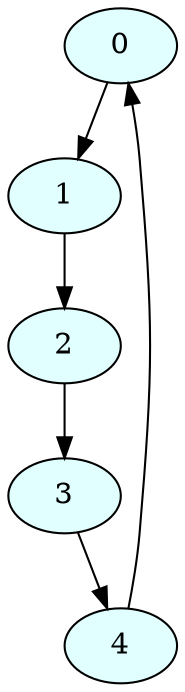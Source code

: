 digraph srcPic{
0->1 
1->2 
2->3 
3->4 
4->0 
4[ fillcolor="#e1ffff",style=filled]
3[ fillcolor="#e1ffff",style=filled]
2[ fillcolor="#e1ffff",style=filled]
1[ fillcolor="#e1ffff",style=filled]
0[ fillcolor="#e1ffff",style=filled]
}